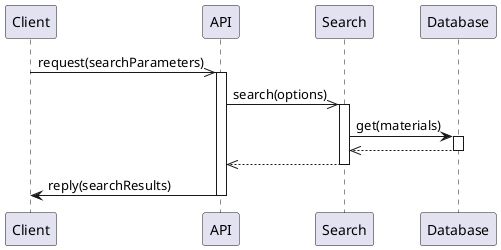 @startuml
participant Client

Client ->> API: request(searchParameters)
activate API

API ->> Search: search(options)
activate Search

Search -> Database: get(materials)
activate Database
Database -->> Search
deactivate Database

Search -->> API
deactivate Search

API -> Client: reply(searchResults)
deactivate API

@enduml

